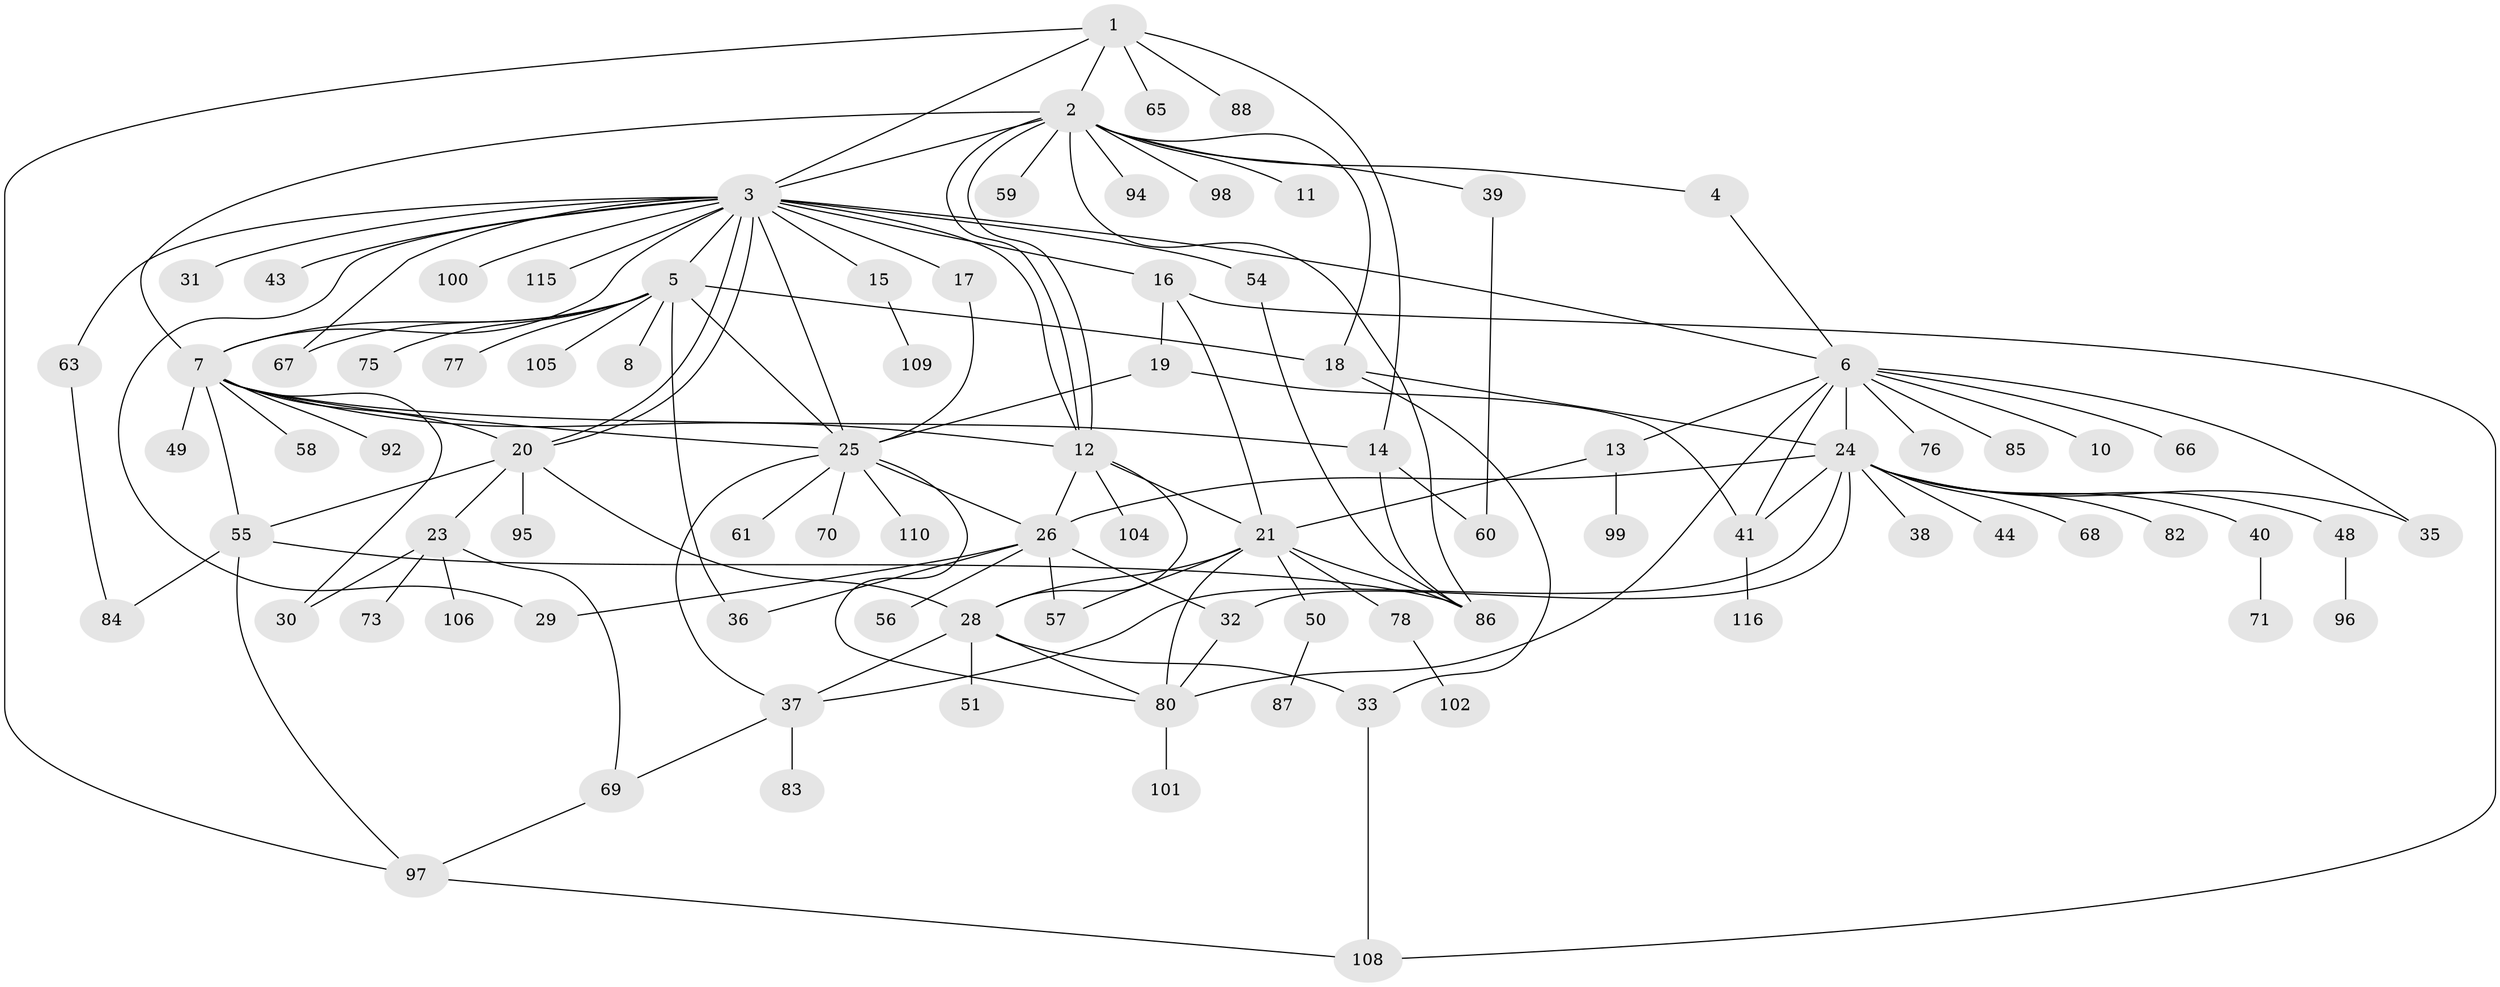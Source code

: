// Generated by graph-tools (version 1.1) at 2025/52/02/27/25 19:52:00]
// undirected, 90 vertices, 139 edges
graph export_dot {
graph [start="1"]
  node [color=gray90,style=filled];
  1 [super="+9"];
  2 [super="+45"];
  3 [super="+81"];
  4;
  5 [super="+22"];
  6 [super="+27"];
  7 [super="+53"];
  8;
  10;
  11;
  12 [super="+103"];
  13;
  14 [super="+47"];
  15;
  16;
  17 [super="+64"];
  18 [super="+42"];
  19 [super="+62"];
  20;
  21 [super="+74"];
  23 [super="+90"];
  24 [super="+91"];
  25 [super="+34"];
  26 [super="+46"];
  28 [super="+111"];
  29 [super="+79"];
  30 [super="+52"];
  31;
  32;
  33 [super="+113"];
  35;
  36;
  37;
  38;
  39;
  40;
  41 [super="+72"];
  43;
  44;
  48;
  49;
  50;
  51;
  54;
  55 [super="+114"];
  56;
  57;
  58;
  59;
  60 [super="+89"];
  61;
  63;
  65;
  66 [super="+93"];
  67;
  68;
  69;
  70;
  71 [super="+107"];
  73;
  75;
  76;
  77;
  78;
  80;
  82;
  83;
  84;
  85;
  86;
  87;
  88;
  92;
  94;
  95;
  96;
  97 [super="+112"];
  98;
  99;
  100;
  101;
  102;
  104;
  105;
  106;
  108;
  109;
  110 [super="+117"];
  115;
  116;
  1 -- 2;
  1 -- 3;
  1 -- 14;
  1 -- 65;
  1 -- 97;
  1 -- 88;
  2 -- 3;
  2 -- 4;
  2 -- 7;
  2 -- 11;
  2 -- 12;
  2 -- 12;
  2 -- 18;
  2 -- 39;
  2 -- 59;
  2 -- 86;
  2 -- 94;
  2 -- 98;
  3 -- 5;
  3 -- 7;
  3 -- 15;
  3 -- 16;
  3 -- 17;
  3 -- 20;
  3 -- 20;
  3 -- 29;
  3 -- 31;
  3 -- 43;
  3 -- 54;
  3 -- 63;
  3 -- 67;
  3 -- 100;
  3 -- 115;
  3 -- 12;
  3 -- 6;
  3 -- 25;
  4 -- 6;
  5 -- 8;
  5 -- 36;
  5 -- 67;
  5 -- 75;
  5 -- 77;
  5 -- 105;
  5 -- 7;
  5 -- 25;
  5 -- 18;
  6 -- 10;
  6 -- 13;
  6 -- 24;
  6 -- 66;
  6 -- 76;
  6 -- 85;
  6 -- 80;
  6 -- 35;
  6 -- 41;
  7 -- 14;
  7 -- 25;
  7 -- 30;
  7 -- 49;
  7 -- 58;
  7 -- 12;
  7 -- 55;
  7 -- 20;
  7 -- 92;
  12 -- 21;
  12 -- 26;
  12 -- 104;
  12 -- 28;
  13 -- 21;
  13 -- 99;
  14 -- 86;
  14 -- 60;
  15 -- 109;
  16 -- 19;
  16 -- 21;
  16 -- 108;
  17 -- 25;
  18 -- 24;
  18 -- 33;
  19 -- 41;
  19 -- 25;
  20 -- 23;
  20 -- 95;
  20 -- 28;
  20 -- 55;
  21 -- 28;
  21 -- 50;
  21 -- 57;
  21 -- 78;
  21 -- 86;
  21 -- 80;
  23 -- 30;
  23 -- 69;
  23 -- 73;
  23 -- 106;
  24 -- 26;
  24 -- 32;
  24 -- 35;
  24 -- 37;
  24 -- 38;
  24 -- 40;
  24 -- 41;
  24 -- 44;
  24 -- 48;
  24 -- 68;
  24 -- 82;
  25 -- 70;
  25 -- 37;
  25 -- 110;
  25 -- 80;
  25 -- 26;
  25 -- 61;
  26 -- 32;
  26 -- 36;
  26 -- 57;
  26 -- 56;
  26 -- 29;
  28 -- 51;
  28 -- 80;
  28 -- 37;
  28 -- 33;
  32 -- 80;
  33 -- 108;
  37 -- 69;
  37 -- 83;
  39 -- 60;
  40 -- 71;
  41 -- 116;
  48 -- 96;
  50 -- 87;
  54 -- 86;
  55 -- 86;
  55 -- 97;
  55 -- 84;
  63 -- 84;
  69 -- 97;
  78 -- 102;
  80 -- 101;
  97 -- 108;
}
